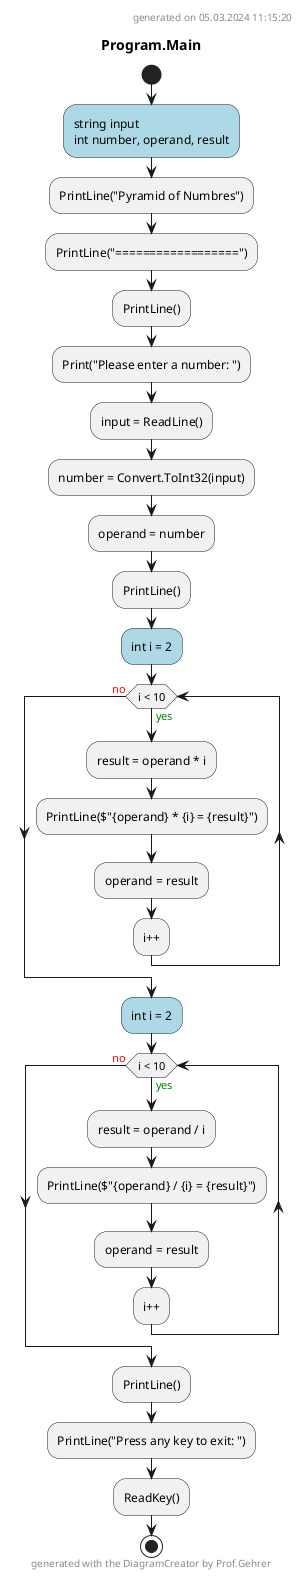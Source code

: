 @startuml Program.Main
header
generated on 05.03.2024 11:15:20
end header
title Program.Main
start
#LightBlue:string input
int number, operand, result;
:PrintLine("Pyramid of Numbres");
:PrintLine("==================");
:PrintLine();
:Print("Please enter a number: ");
:input = ReadLine();
:number = Convert.ToInt32(input);
:operand = number;
:PrintLine();
#LightBlue:int i = 2;
while (i < 10) is (<color:green>yes)
    :result = operand * i;
    :PrintLine($"{operand} * {i} = {result}");
    :operand = result;
:i++;
endwhile (<color:red>no)
#LightBlue:int i = 2;
while (i < 10) is (<color:green>yes)
    :result = operand / i;
    :PrintLine($"{operand} / {i} = {result}");
    :operand = result;
:i++;
endwhile (<color:red>no)
:PrintLine();
:PrintLine("Press any key to exit: ");
:ReadKey();
footer
generated with the DiagramCreator by Prof.Gehrer
end footer
stop
@enduml
